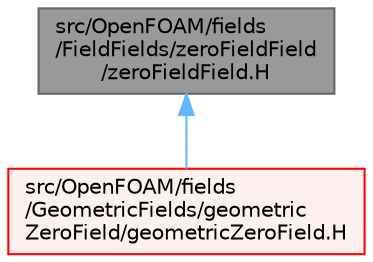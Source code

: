 digraph "src/OpenFOAM/fields/FieldFields/zeroFieldField/zeroFieldField.H"
{
 // LATEX_PDF_SIZE
  bgcolor="transparent";
  edge [fontname=Helvetica,fontsize=10,labelfontname=Helvetica,labelfontsize=10];
  node [fontname=Helvetica,fontsize=10,shape=box,height=0.2,width=0.4];
  Node1 [id="Node000001",label="src/OpenFOAM/fields\l/FieldFields/zeroFieldField\l/zeroFieldField.H",height=0.2,width=0.4,color="gray40", fillcolor="grey60", style="filled", fontcolor="black",tooltip=" "];
  Node1 -> Node2 [id="edge1_Node000001_Node000002",dir="back",color="steelblue1",style="solid",tooltip=" "];
  Node2 [id="Node000002",label="src/OpenFOAM/fields\l/GeometricFields/geometric\lZeroField/geometricZeroField.H",height=0.2,width=0.4,color="red", fillcolor="#FFF0F0", style="filled",URL="$geometricZeroField_8H.html",tooltip=" "];
}
